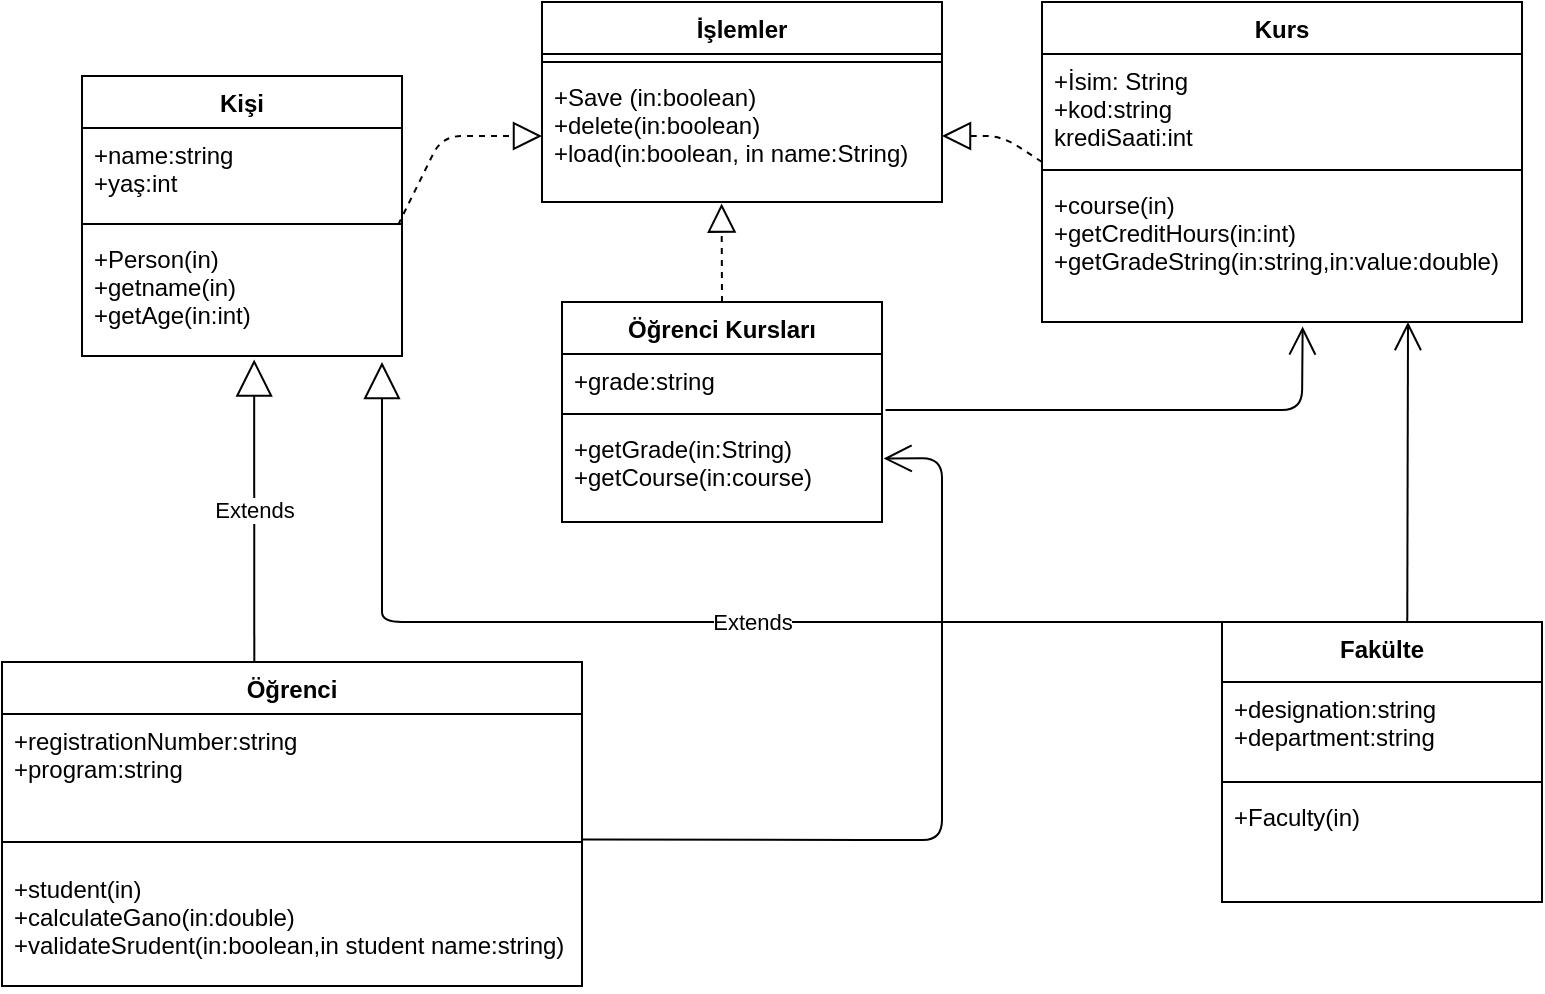 <mxfile version="14.9.6" type="github"><diagram id="xatOdq8qkBImVQLeGnsA" name="Page-1"><mxGraphModel dx="1237" dy="613" grid="1" gridSize="10" guides="1" tooltips="1" connect="1" arrows="1" fold="1" page="1" pageScale="1" pageWidth="827" pageHeight="1169" math="0" shadow="0"><root><mxCell id="0"/><mxCell id="1" parent="0"/><mxCell id="W2OPrT5aeO8G65S8IeYL-1" value="İşlemler" style="swimlane;fontStyle=1;align=center;verticalAlign=top;childLayout=stackLayout;horizontal=1;startSize=26;horizontalStack=0;resizeParent=1;resizeParentMax=0;resizeLast=0;collapsible=1;marginBottom=0;" vertex="1" parent="1"><mxGeometry x="280" y="40" width="200" height="100" as="geometry"/></mxCell><mxCell id="W2OPrT5aeO8G65S8IeYL-3" value="" style="line;strokeWidth=1;fillColor=none;align=left;verticalAlign=middle;spacingTop=-1;spacingLeft=3;spacingRight=3;rotatable=0;labelPosition=right;points=[];portConstraint=eastwest;" vertex="1" parent="W2OPrT5aeO8G65S8IeYL-1"><mxGeometry y="26" width="200" height="8" as="geometry"/></mxCell><mxCell id="W2OPrT5aeO8G65S8IeYL-4" value="+Save (in:boolean)&#10;+delete(in:boolean)&#10;+load(in:boolean, in name:String)" style="text;strokeColor=none;fillColor=none;align=left;verticalAlign=top;spacingLeft=4;spacingRight=4;overflow=hidden;rotatable=0;points=[[0,0.5],[1,0.5]];portConstraint=eastwest;" vertex="1" parent="W2OPrT5aeO8G65S8IeYL-1"><mxGeometry y="34" width="200" height="66" as="geometry"/></mxCell><mxCell id="W2OPrT5aeO8G65S8IeYL-6" style="edgeStyle=orthogonalEdgeStyle;rounded=0;orthogonalLoop=1;jettySize=auto;html=1;exitX=1;exitY=0.5;exitDx=0;exitDy=0;entryX=0.999;entryY=0.237;entryDx=0;entryDy=0;entryPerimeter=0;" edge="1" parent="W2OPrT5aeO8G65S8IeYL-1" source="W2OPrT5aeO8G65S8IeYL-1" target="W2OPrT5aeO8G65S8IeYL-4"><mxGeometry relative="1" as="geometry"/></mxCell><mxCell id="W2OPrT5aeO8G65S8IeYL-19" value="Kurs" style="swimlane;fontStyle=1;align=center;verticalAlign=top;childLayout=stackLayout;horizontal=1;startSize=26;horizontalStack=0;resizeParent=1;resizeParentMax=0;resizeLast=0;collapsible=1;marginBottom=0;" vertex="1" parent="1"><mxGeometry x="530" y="40" width="240" height="160" as="geometry"/></mxCell><mxCell id="W2OPrT5aeO8G65S8IeYL-20" value="+İsim: String&#10;+kod:string&#10;krediSaati:int" style="text;strokeColor=none;fillColor=none;align=left;verticalAlign=top;spacingLeft=4;spacingRight=4;overflow=hidden;rotatable=0;points=[[0,0.5],[1,0.5]];portConstraint=eastwest;" vertex="1" parent="W2OPrT5aeO8G65S8IeYL-19"><mxGeometry y="26" width="240" height="54" as="geometry"/></mxCell><mxCell id="W2OPrT5aeO8G65S8IeYL-21" value="" style="line;strokeWidth=1;fillColor=none;align=left;verticalAlign=middle;spacingTop=-1;spacingLeft=3;spacingRight=3;rotatable=0;labelPosition=right;points=[];portConstraint=eastwest;" vertex="1" parent="W2OPrT5aeO8G65S8IeYL-19"><mxGeometry y="80" width="240" height="8" as="geometry"/></mxCell><mxCell id="W2OPrT5aeO8G65S8IeYL-22" value="+course(in)&#10;+getCreditHours(in:int)&#10;+getGradeString(in:string,in:value:double)&#10;" style="text;strokeColor=none;fillColor=none;align=left;verticalAlign=top;spacingLeft=4;spacingRight=4;overflow=hidden;rotatable=0;points=[[0,0.5],[1,0.5]];portConstraint=eastwest;" vertex="1" parent="W2OPrT5aeO8G65S8IeYL-19"><mxGeometry y="88" width="240" height="72" as="geometry"/></mxCell><mxCell id="W2OPrT5aeO8G65S8IeYL-23" value="Kişi" style="swimlane;fontStyle=1;align=center;verticalAlign=top;childLayout=stackLayout;horizontal=1;startSize=26;horizontalStack=0;resizeParent=1;resizeParentMax=0;resizeLast=0;collapsible=1;marginBottom=0;" vertex="1" parent="1"><mxGeometry x="50" y="77" width="160" height="140" as="geometry"/></mxCell><mxCell id="W2OPrT5aeO8G65S8IeYL-24" value="+name:string&#10;+yaş:int" style="text;strokeColor=none;fillColor=none;align=left;verticalAlign=top;spacingLeft=4;spacingRight=4;overflow=hidden;rotatable=0;points=[[0,0.5],[1,0.5]];portConstraint=eastwest;" vertex="1" parent="W2OPrT5aeO8G65S8IeYL-23"><mxGeometry y="26" width="160" height="44" as="geometry"/></mxCell><mxCell id="W2OPrT5aeO8G65S8IeYL-25" value="" style="line;strokeWidth=1;fillColor=none;align=left;verticalAlign=middle;spacingTop=-1;spacingLeft=3;spacingRight=3;rotatable=0;labelPosition=right;points=[];portConstraint=eastwest;" vertex="1" parent="W2OPrT5aeO8G65S8IeYL-23"><mxGeometry y="70" width="160" height="8" as="geometry"/></mxCell><mxCell id="W2OPrT5aeO8G65S8IeYL-26" value="+Person(in)&#10;+getname(in)&#10;+getAge(in:int)" style="text;strokeColor=none;fillColor=none;align=left;verticalAlign=top;spacingLeft=4;spacingRight=4;overflow=hidden;rotatable=0;points=[[0,0.5],[1,0.5]];portConstraint=eastwest;" vertex="1" parent="W2OPrT5aeO8G65S8IeYL-23"><mxGeometry y="78" width="160" height="62" as="geometry"/></mxCell><mxCell id="W2OPrT5aeO8G65S8IeYL-30" value="" style="endArrow=block;dashed=1;endFill=0;endSize=12;html=1;exitX=0.988;exitY=0.551;exitDx=0;exitDy=0;exitPerimeter=0;entryX=0;entryY=0.5;entryDx=0;entryDy=0;" edge="1" parent="1" source="W2OPrT5aeO8G65S8IeYL-25" target="W2OPrT5aeO8G65S8IeYL-4"><mxGeometry width="160" relative="1" as="geometry"><mxPoint x="290" y="240" as="sourcePoint"/><mxPoint x="450" y="240" as="targetPoint"/><Array as="points"><mxPoint x="230" y="107"/></Array></mxGeometry></mxCell><mxCell id="W2OPrT5aeO8G65S8IeYL-31" value="" style="endArrow=block;dashed=1;endFill=0;endSize=12;html=1;exitX=0;exitY=0.5;exitDx=0;exitDy=0;entryX=1;entryY=0.5;entryDx=0;entryDy=0;" edge="1" parent="1" source="W2OPrT5aeO8G65S8IeYL-19" target="W2OPrT5aeO8G65S8IeYL-4"><mxGeometry width="160" relative="1" as="geometry"><mxPoint x="290" y="240" as="sourcePoint"/><mxPoint x="450" y="240" as="targetPoint"/><Array as="points"><mxPoint x="510" y="107"/></Array></mxGeometry></mxCell><mxCell id="W2OPrT5aeO8G65S8IeYL-32" value="Öğrenci Kursları" style="swimlane;fontStyle=1;align=center;verticalAlign=top;childLayout=stackLayout;horizontal=1;startSize=26;horizontalStack=0;resizeParent=1;resizeParentMax=0;resizeLast=0;collapsible=1;marginBottom=0;" vertex="1" parent="1"><mxGeometry x="290" y="190" width="160" height="110" as="geometry"/></mxCell><mxCell id="W2OPrT5aeO8G65S8IeYL-33" value="+grade:string" style="text;strokeColor=none;fillColor=none;align=left;verticalAlign=top;spacingLeft=4;spacingRight=4;overflow=hidden;rotatable=0;points=[[0,0.5],[1,0.5]];portConstraint=eastwest;" vertex="1" parent="W2OPrT5aeO8G65S8IeYL-32"><mxGeometry y="26" width="160" height="26" as="geometry"/></mxCell><mxCell id="W2OPrT5aeO8G65S8IeYL-34" value="" style="line;strokeWidth=1;fillColor=none;align=left;verticalAlign=middle;spacingTop=-1;spacingLeft=3;spacingRight=3;rotatable=0;labelPosition=right;points=[];portConstraint=eastwest;" vertex="1" parent="W2OPrT5aeO8G65S8IeYL-32"><mxGeometry y="52" width="160" height="8" as="geometry"/></mxCell><mxCell id="W2OPrT5aeO8G65S8IeYL-35" value="+getGrade(in:String)&#10;+getCourse(in:course)" style="text;strokeColor=none;fillColor=none;align=left;verticalAlign=top;spacingLeft=4;spacingRight=4;overflow=hidden;rotatable=0;points=[[0,0.5],[1,0.5]];portConstraint=eastwest;" vertex="1" parent="W2OPrT5aeO8G65S8IeYL-32"><mxGeometry y="60" width="160" height="50" as="geometry"/></mxCell><mxCell id="W2OPrT5aeO8G65S8IeYL-36" value="" style="endArrow=block;dashed=1;endFill=0;endSize=12;html=1;exitX=0.5;exitY=0;exitDx=0;exitDy=0;entryX=0.449;entryY=1.012;entryDx=0;entryDy=0;entryPerimeter=0;" edge="1" parent="1" source="W2OPrT5aeO8G65S8IeYL-32" target="W2OPrT5aeO8G65S8IeYL-4"><mxGeometry width="160" relative="1" as="geometry"><mxPoint x="290" y="180" as="sourcePoint"/><mxPoint x="450" y="180" as="targetPoint"/></mxGeometry></mxCell><mxCell id="W2OPrT5aeO8G65S8IeYL-37" value="Öğrenci" style="swimlane;fontStyle=1;align=center;verticalAlign=top;childLayout=stackLayout;horizontal=1;startSize=26;horizontalStack=0;resizeParent=1;resizeParentMax=0;resizeLast=0;collapsible=1;marginBottom=0;" vertex="1" parent="1"><mxGeometry x="10" y="370" width="290" height="162" as="geometry"/></mxCell><mxCell id="W2OPrT5aeO8G65S8IeYL-38" value="+registrationNumber:string&#10;+program:string" style="text;strokeColor=none;fillColor=none;align=left;verticalAlign=top;spacingLeft=4;spacingRight=4;overflow=hidden;rotatable=0;points=[[0,0.5],[1,0.5]];portConstraint=eastwest;" vertex="1" parent="W2OPrT5aeO8G65S8IeYL-37"><mxGeometry y="26" width="290" height="54" as="geometry"/></mxCell><mxCell id="W2OPrT5aeO8G65S8IeYL-39" value="" style="line;strokeWidth=1;fillColor=none;align=left;verticalAlign=middle;spacingTop=-1;spacingLeft=3;spacingRight=3;rotatable=0;labelPosition=right;points=[];portConstraint=eastwest;" vertex="1" parent="W2OPrT5aeO8G65S8IeYL-37"><mxGeometry y="80" width="290" height="20" as="geometry"/></mxCell><mxCell id="W2OPrT5aeO8G65S8IeYL-40" value="+student(in)&#10;+calculateGano(in:double)&#10;+validateSrudent(in:boolean,in student name:string)" style="text;strokeColor=none;fillColor=none;align=left;verticalAlign=top;spacingLeft=4;spacingRight=4;overflow=hidden;rotatable=0;points=[[0,0.5],[1,0.5]];portConstraint=eastwest;" vertex="1" parent="W2OPrT5aeO8G65S8IeYL-37"><mxGeometry y="100" width="290" height="62" as="geometry"/></mxCell><mxCell id="W2OPrT5aeO8G65S8IeYL-41" value="Fakülte" style="swimlane;fontStyle=1;align=center;verticalAlign=top;childLayout=stackLayout;horizontal=1;startSize=30;horizontalStack=0;resizeParent=1;resizeParentMax=0;resizeLast=0;collapsible=1;marginBottom=0;" vertex="1" parent="1"><mxGeometry x="620" y="350" width="160" height="140" as="geometry"/></mxCell><mxCell id="W2OPrT5aeO8G65S8IeYL-42" value="+designation:string&#10;+department:string&#10;" style="text;strokeColor=none;fillColor=none;align=left;verticalAlign=top;spacingLeft=4;spacingRight=4;overflow=hidden;rotatable=0;points=[[0,0.5],[1,0.5]];portConstraint=eastwest;" vertex="1" parent="W2OPrT5aeO8G65S8IeYL-41"><mxGeometry y="30" width="160" height="46" as="geometry"/></mxCell><mxCell id="W2OPrT5aeO8G65S8IeYL-43" value="" style="line;strokeWidth=1;fillColor=none;align=left;verticalAlign=middle;spacingTop=-1;spacingLeft=3;spacingRight=3;rotatable=0;labelPosition=right;points=[];portConstraint=eastwest;" vertex="1" parent="W2OPrT5aeO8G65S8IeYL-41"><mxGeometry y="76" width="160" height="8" as="geometry"/></mxCell><mxCell id="W2OPrT5aeO8G65S8IeYL-44" value="+Faculty(in)&#10;" style="text;strokeColor=none;fillColor=none;align=left;verticalAlign=top;spacingLeft=4;spacingRight=4;overflow=hidden;rotatable=0;points=[[0,0.5],[1,0.5]];portConstraint=eastwest;" vertex="1" parent="W2OPrT5aeO8G65S8IeYL-41"><mxGeometry y="84" width="160" height="56" as="geometry"/></mxCell><mxCell id="W2OPrT5aeO8G65S8IeYL-45" value="Extends" style="endArrow=block;endSize=16;endFill=0;html=1;exitX=0.435;exitY=-0.002;exitDx=0;exitDy=0;exitPerimeter=0;entryX=0.538;entryY=1.028;entryDx=0;entryDy=0;entryPerimeter=0;" edge="1" parent="1" source="W2OPrT5aeO8G65S8IeYL-37" target="W2OPrT5aeO8G65S8IeYL-26"><mxGeometry width="160" relative="1" as="geometry"><mxPoint x="260" y="280" as="sourcePoint"/><mxPoint x="420" y="280" as="targetPoint"/></mxGeometry></mxCell><mxCell id="W2OPrT5aeO8G65S8IeYL-46" value="Extends" style="endArrow=block;endSize=16;endFill=0;html=1;exitX=0.5;exitY=0;exitDx=0;exitDy=0;" edge="1" parent="1" source="W2OPrT5aeO8G65S8IeYL-41"><mxGeometry width="160" relative="1" as="geometry"><mxPoint x="260" y="280" as="sourcePoint"/><mxPoint x="200" y="220" as="targetPoint"/><Array as="points"><mxPoint x="620" y="350"/><mxPoint x="200" y="350"/><mxPoint x="200" y="340"/></Array></mxGeometry></mxCell><mxCell id="W2OPrT5aeO8G65S8IeYL-50" value="" style="endArrow=open;endFill=1;endSize=12;html=1;exitX=1.001;exitY=0.437;exitDx=0;exitDy=0;exitPerimeter=0;entryX=1.005;entryY=0.366;entryDx=0;entryDy=0;entryPerimeter=0;" edge="1" parent="1" source="W2OPrT5aeO8G65S8IeYL-39" target="W2OPrT5aeO8G65S8IeYL-35"><mxGeometry width="160" relative="1" as="geometry"><mxPoint x="260" y="370" as="sourcePoint"/><mxPoint x="420" y="370" as="targetPoint"/><Array as="points"><mxPoint x="451" y="459"/><mxPoint x="480" y="459"/><mxPoint x="480" y="268"/></Array></mxGeometry></mxCell><mxCell id="W2OPrT5aeO8G65S8IeYL-52" value="" style="endArrow=open;endFill=1;endSize=12;html=1;exitX=1.011;exitY=1.075;exitDx=0;exitDy=0;exitPerimeter=0;entryX=0.543;entryY=1.031;entryDx=0;entryDy=0;entryPerimeter=0;" edge="1" parent="1" source="W2OPrT5aeO8G65S8IeYL-33" target="W2OPrT5aeO8G65S8IeYL-22"><mxGeometry width="160" relative="1" as="geometry"><mxPoint x="260" y="370" as="sourcePoint"/><mxPoint x="420" y="370" as="targetPoint"/><Array as="points"><mxPoint x="660" y="244"/></Array></mxGeometry></mxCell><mxCell id="W2OPrT5aeO8G65S8IeYL-53" value="" style="endArrow=open;endFill=1;endSize=12;html=1;exitX=0.579;exitY=0;exitDx=0;exitDy=0;exitPerimeter=0;" edge="1" parent="1" source="W2OPrT5aeO8G65S8IeYL-41"><mxGeometry width="160" relative="1" as="geometry"><mxPoint x="260" y="370" as="sourcePoint"/><mxPoint x="713" y="200" as="targetPoint"/></mxGeometry></mxCell></root></mxGraphModel></diagram></mxfile>
